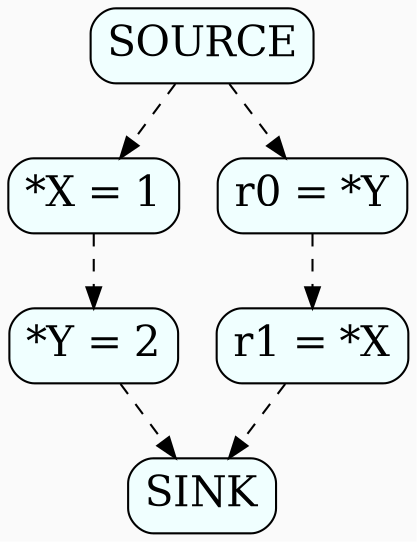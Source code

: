 digraph {
  graph[bgcolor=gray98,compound=true]
  node[fontsize=20,shape=box,fillcolor=azure, style="filled,rounded"]

  StoreX[label="*X = 1"]
  StoreY[label="*Y = 2"]

  LoadY[label="r0 = *Y"]
  LoadX[label="r1 = *X"]

  SOURCE -> StoreX[style=dashed]
  StoreX -> StoreY[style=dashed]
  StoreY -> SINK[style=dashed]

  SOURCE -> LoadY[style=dashed]
  LoadY -> LoadX[style=dashed]
  LoadX -> SINK[style=dashed]
}
